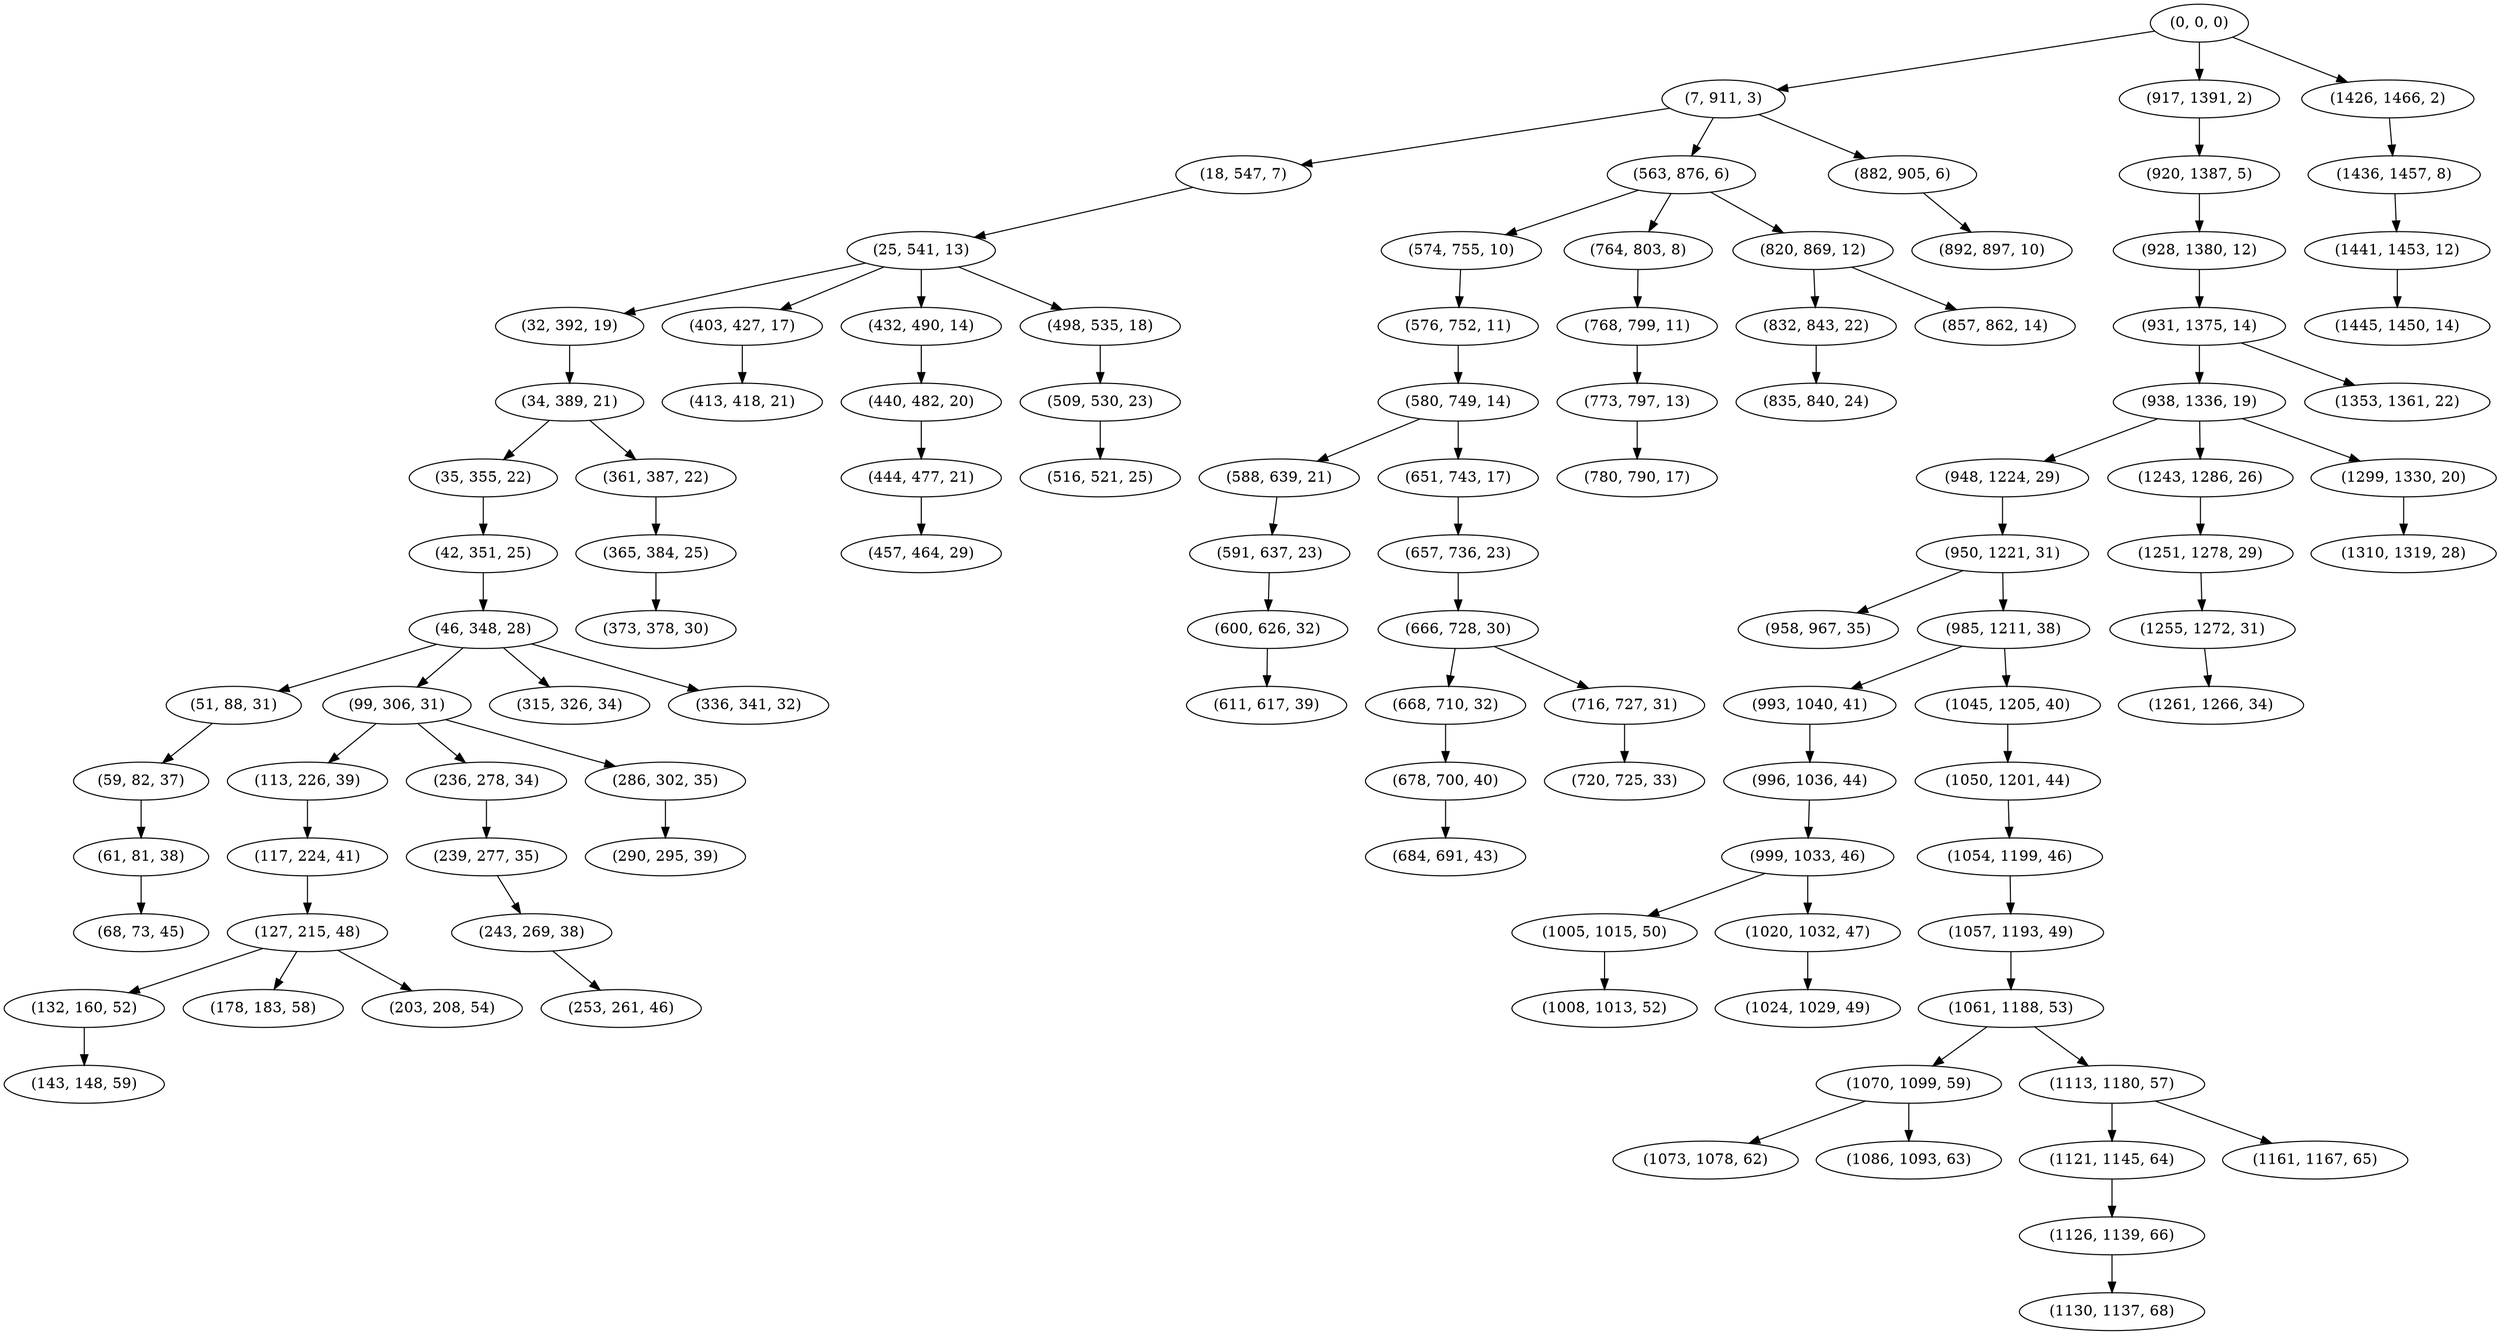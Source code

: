 digraph tree {
    "(0, 0, 0)";
    "(7, 911, 3)";
    "(18, 547, 7)";
    "(25, 541, 13)";
    "(32, 392, 19)";
    "(34, 389, 21)";
    "(35, 355, 22)";
    "(42, 351, 25)";
    "(46, 348, 28)";
    "(51, 88, 31)";
    "(59, 82, 37)";
    "(61, 81, 38)";
    "(68, 73, 45)";
    "(99, 306, 31)";
    "(113, 226, 39)";
    "(117, 224, 41)";
    "(127, 215, 48)";
    "(132, 160, 52)";
    "(143, 148, 59)";
    "(178, 183, 58)";
    "(203, 208, 54)";
    "(236, 278, 34)";
    "(239, 277, 35)";
    "(243, 269, 38)";
    "(253, 261, 46)";
    "(286, 302, 35)";
    "(290, 295, 39)";
    "(315, 326, 34)";
    "(336, 341, 32)";
    "(361, 387, 22)";
    "(365, 384, 25)";
    "(373, 378, 30)";
    "(403, 427, 17)";
    "(413, 418, 21)";
    "(432, 490, 14)";
    "(440, 482, 20)";
    "(444, 477, 21)";
    "(457, 464, 29)";
    "(498, 535, 18)";
    "(509, 530, 23)";
    "(516, 521, 25)";
    "(563, 876, 6)";
    "(574, 755, 10)";
    "(576, 752, 11)";
    "(580, 749, 14)";
    "(588, 639, 21)";
    "(591, 637, 23)";
    "(600, 626, 32)";
    "(611, 617, 39)";
    "(651, 743, 17)";
    "(657, 736, 23)";
    "(666, 728, 30)";
    "(668, 710, 32)";
    "(678, 700, 40)";
    "(684, 691, 43)";
    "(716, 727, 31)";
    "(720, 725, 33)";
    "(764, 803, 8)";
    "(768, 799, 11)";
    "(773, 797, 13)";
    "(780, 790, 17)";
    "(820, 869, 12)";
    "(832, 843, 22)";
    "(835, 840, 24)";
    "(857, 862, 14)";
    "(882, 905, 6)";
    "(892, 897, 10)";
    "(917, 1391, 2)";
    "(920, 1387, 5)";
    "(928, 1380, 12)";
    "(931, 1375, 14)";
    "(938, 1336, 19)";
    "(948, 1224, 29)";
    "(950, 1221, 31)";
    "(958, 967, 35)";
    "(985, 1211, 38)";
    "(993, 1040, 41)";
    "(996, 1036, 44)";
    "(999, 1033, 46)";
    "(1005, 1015, 50)";
    "(1008, 1013, 52)";
    "(1020, 1032, 47)";
    "(1024, 1029, 49)";
    "(1045, 1205, 40)";
    "(1050, 1201, 44)";
    "(1054, 1199, 46)";
    "(1057, 1193, 49)";
    "(1061, 1188, 53)";
    "(1070, 1099, 59)";
    "(1073, 1078, 62)";
    "(1086, 1093, 63)";
    "(1113, 1180, 57)";
    "(1121, 1145, 64)";
    "(1126, 1139, 66)";
    "(1130, 1137, 68)";
    "(1161, 1167, 65)";
    "(1243, 1286, 26)";
    "(1251, 1278, 29)";
    "(1255, 1272, 31)";
    "(1261, 1266, 34)";
    "(1299, 1330, 20)";
    "(1310, 1319, 28)";
    "(1353, 1361, 22)";
    "(1426, 1466, 2)";
    "(1436, 1457, 8)";
    "(1441, 1453, 12)";
    "(1445, 1450, 14)";
    "(0, 0, 0)" -> "(7, 911, 3)";
    "(0, 0, 0)" -> "(917, 1391, 2)";
    "(0, 0, 0)" -> "(1426, 1466, 2)";
    "(7, 911, 3)" -> "(18, 547, 7)";
    "(7, 911, 3)" -> "(563, 876, 6)";
    "(7, 911, 3)" -> "(882, 905, 6)";
    "(18, 547, 7)" -> "(25, 541, 13)";
    "(25, 541, 13)" -> "(32, 392, 19)";
    "(25, 541, 13)" -> "(403, 427, 17)";
    "(25, 541, 13)" -> "(432, 490, 14)";
    "(25, 541, 13)" -> "(498, 535, 18)";
    "(32, 392, 19)" -> "(34, 389, 21)";
    "(34, 389, 21)" -> "(35, 355, 22)";
    "(34, 389, 21)" -> "(361, 387, 22)";
    "(35, 355, 22)" -> "(42, 351, 25)";
    "(42, 351, 25)" -> "(46, 348, 28)";
    "(46, 348, 28)" -> "(51, 88, 31)";
    "(46, 348, 28)" -> "(99, 306, 31)";
    "(46, 348, 28)" -> "(315, 326, 34)";
    "(46, 348, 28)" -> "(336, 341, 32)";
    "(51, 88, 31)" -> "(59, 82, 37)";
    "(59, 82, 37)" -> "(61, 81, 38)";
    "(61, 81, 38)" -> "(68, 73, 45)";
    "(99, 306, 31)" -> "(113, 226, 39)";
    "(99, 306, 31)" -> "(236, 278, 34)";
    "(99, 306, 31)" -> "(286, 302, 35)";
    "(113, 226, 39)" -> "(117, 224, 41)";
    "(117, 224, 41)" -> "(127, 215, 48)";
    "(127, 215, 48)" -> "(132, 160, 52)";
    "(127, 215, 48)" -> "(178, 183, 58)";
    "(127, 215, 48)" -> "(203, 208, 54)";
    "(132, 160, 52)" -> "(143, 148, 59)";
    "(236, 278, 34)" -> "(239, 277, 35)";
    "(239, 277, 35)" -> "(243, 269, 38)";
    "(243, 269, 38)" -> "(253, 261, 46)";
    "(286, 302, 35)" -> "(290, 295, 39)";
    "(361, 387, 22)" -> "(365, 384, 25)";
    "(365, 384, 25)" -> "(373, 378, 30)";
    "(403, 427, 17)" -> "(413, 418, 21)";
    "(432, 490, 14)" -> "(440, 482, 20)";
    "(440, 482, 20)" -> "(444, 477, 21)";
    "(444, 477, 21)" -> "(457, 464, 29)";
    "(498, 535, 18)" -> "(509, 530, 23)";
    "(509, 530, 23)" -> "(516, 521, 25)";
    "(563, 876, 6)" -> "(574, 755, 10)";
    "(563, 876, 6)" -> "(764, 803, 8)";
    "(563, 876, 6)" -> "(820, 869, 12)";
    "(574, 755, 10)" -> "(576, 752, 11)";
    "(576, 752, 11)" -> "(580, 749, 14)";
    "(580, 749, 14)" -> "(588, 639, 21)";
    "(580, 749, 14)" -> "(651, 743, 17)";
    "(588, 639, 21)" -> "(591, 637, 23)";
    "(591, 637, 23)" -> "(600, 626, 32)";
    "(600, 626, 32)" -> "(611, 617, 39)";
    "(651, 743, 17)" -> "(657, 736, 23)";
    "(657, 736, 23)" -> "(666, 728, 30)";
    "(666, 728, 30)" -> "(668, 710, 32)";
    "(666, 728, 30)" -> "(716, 727, 31)";
    "(668, 710, 32)" -> "(678, 700, 40)";
    "(678, 700, 40)" -> "(684, 691, 43)";
    "(716, 727, 31)" -> "(720, 725, 33)";
    "(764, 803, 8)" -> "(768, 799, 11)";
    "(768, 799, 11)" -> "(773, 797, 13)";
    "(773, 797, 13)" -> "(780, 790, 17)";
    "(820, 869, 12)" -> "(832, 843, 22)";
    "(820, 869, 12)" -> "(857, 862, 14)";
    "(832, 843, 22)" -> "(835, 840, 24)";
    "(882, 905, 6)" -> "(892, 897, 10)";
    "(917, 1391, 2)" -> "(920, 1387, 5)";
    "(920, 1387, 5)" -> "(928, 1380, 12)";
    "(928, 1380, 12)" -> "(931, 1375, 14)";
    "(931, 1375, 14)" -> "(938, 1336, 19)";
    "(931, 1375, 14)" -> "(1353, 1361, 22)";
    "(938, 1336, 19)" -> "(948, 1224, 29)";
    "(938, 1336, 19)" -> "(1243, 1286, 26)";
    "(938, 1336, 19)" -> "(1299, 1330, 20)";
    "(948, 1224, 29)" -> "(950, 1221, 31)";
    "(950, 1221, 31)" -> "(958, 967, 35)";
    "(950, 1221, 31)" -> "(985, 1211, 38)";
    "(985, 1211, 38)" -> "(993, 1040, 41)";
    "(985, 1211, 38)" -> "(1045, 1205, 40)";
    "(993, 1040, 41)" -> "(996, 1036, 44)";
    "(996, 1036, 44)" -> "(999, 1033, 46)";
    "(999, 1033, 46)" -> "(1005, 1015, 50)";
    "(999, 1033, 46)" -> "(1020, 1032, 47)";
    "(1005, 1015, 50)" -> "(1008, 1013, 52)";
    "(1020, 1032, 47)" -> "(1024, 1029, 49)";
    "(1045, 1205, 40)" -> "(1050, 1201, 44)";
    "(1050, 1201, 44)" -> "(1054, 1199, 46)";
    "(1054, 1199, 46)" -> "(1057, 1193, 49)";
    "(1057, 1193, 49)" -> "(1061, 1188, 53)";
    "(1061, 1188, 53)" -> "(1070, 1099, 59)";
    "(1061, 1188, 53)" -> "(1113, 1180, 57)";
    "(1070, 1099, 59)" -> "(1073, 1078, 62)";
    "(1070, 1099, 59)" -> "(1086, 1093, 63)";
    "(1113, 1180, 57)" -> "(1121, 1145, 64)";
    "(1113, 1180, 57)" -> "(1161, 1167, 65)";
    "(1121, 1145, 64)" -> "(1126, 1139, 66)";
    "(1126, 1139, 66)" -> "(1130, 1137, 68)";
    "(1243, 1286, 26)" -> "(1251, 1278, 29)";
    "(1251, 1278, 29)" -> "(1255, 1272, 31)";
    "(1255, 1272, 31)" -> "(1261, 1266, 34)";
    "(1299, 1330, 20)" -> "(1310, 1319, 28)";
    "(1426, 1466, 2)" -> "(1436, 1457, 8)";
    "(1436, 1457, 8)" -> "(1441, 1453, 12)";
    "(1441, 1453, 12)" -> "(1445, 1450, 14)";
}
